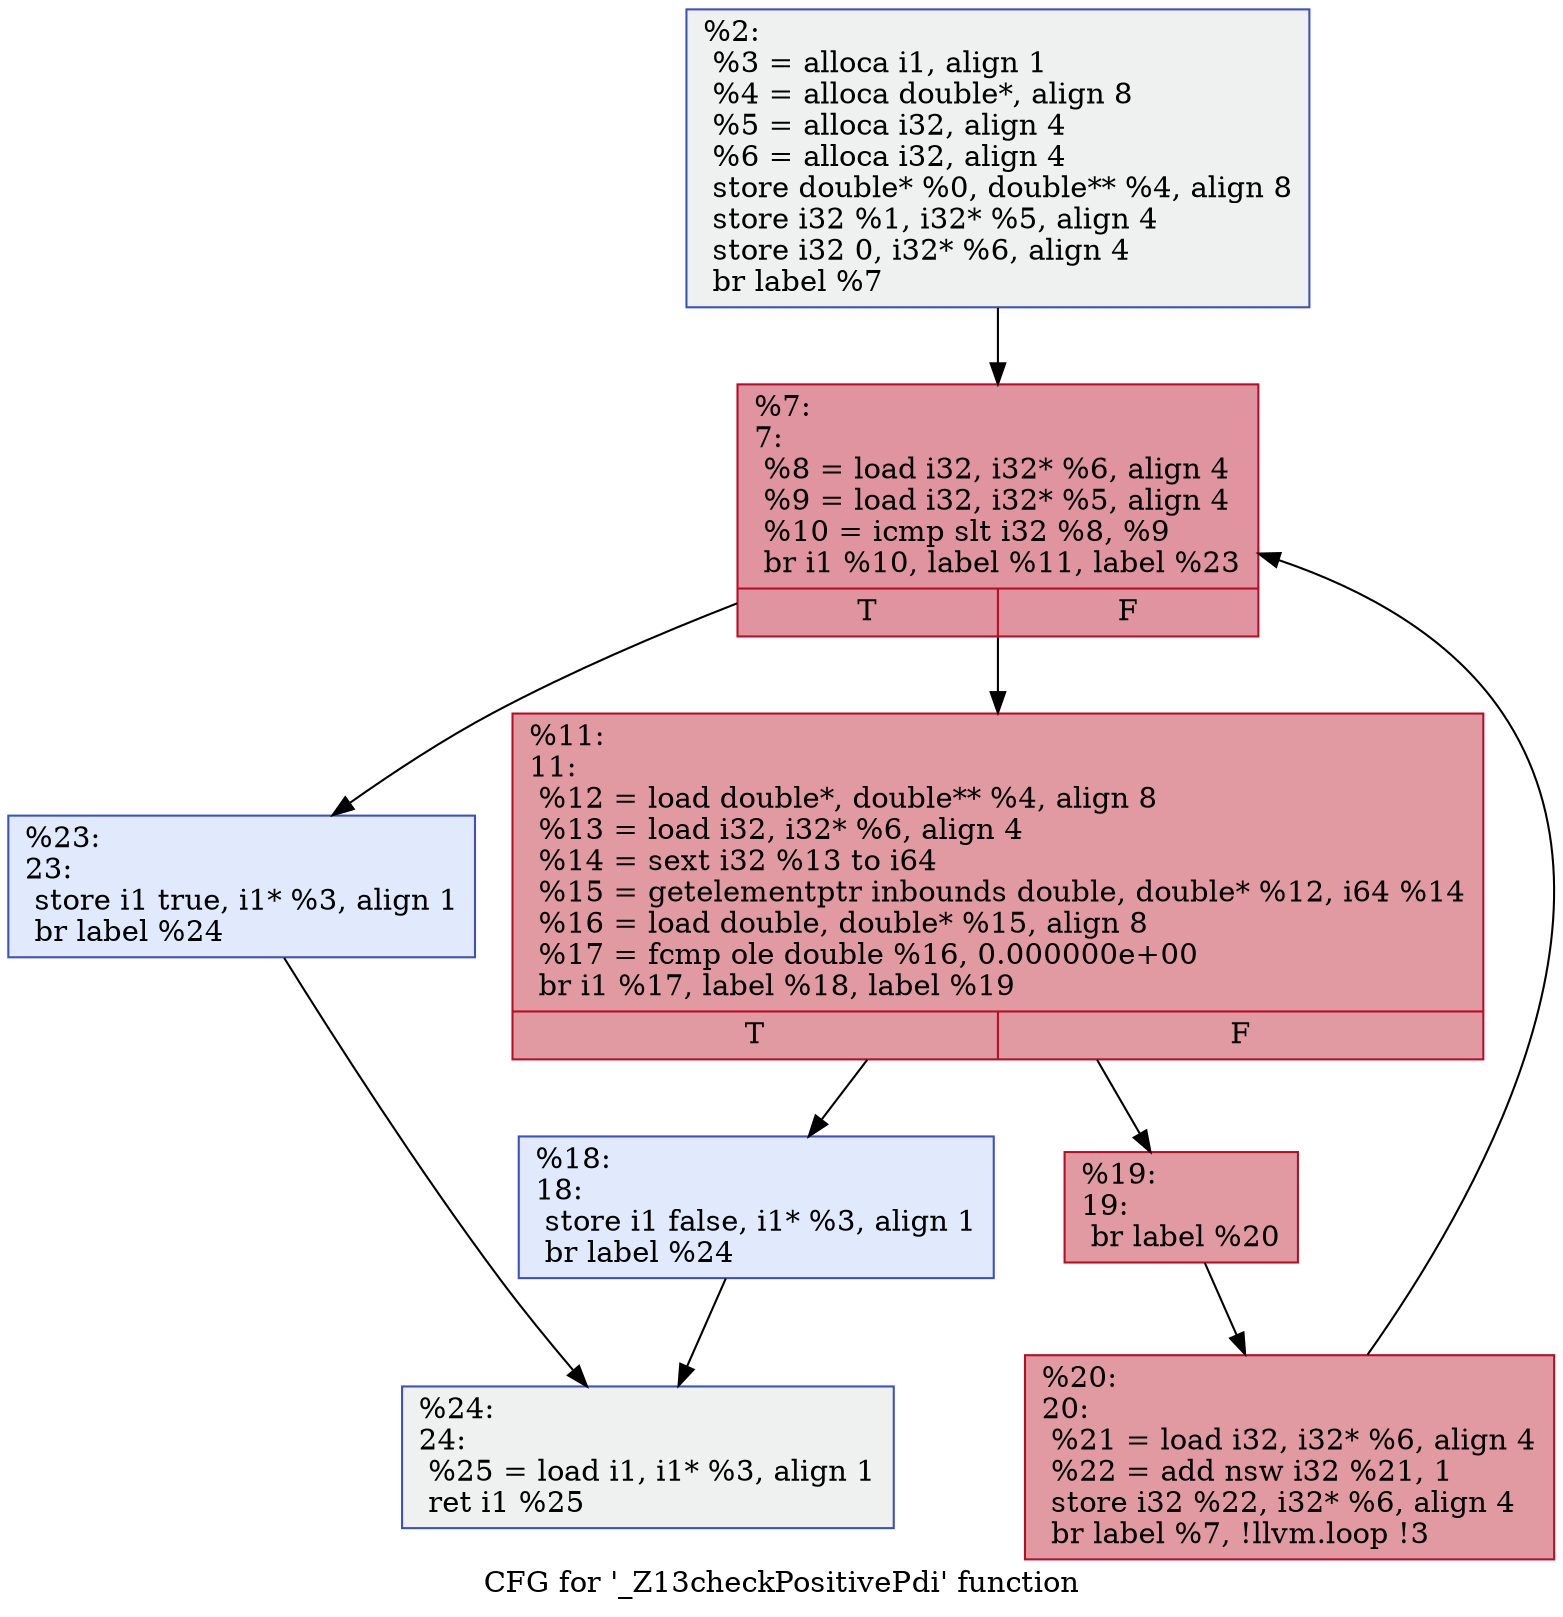 digraph "CFG for '_Z13checkPositivePdi' function" {
	label="CFG for '_Z13checkPositivePdi' function";

	1 [shape=record,color="#3d50c3ff", style=filled, fillcolor="#dbdcde70",label="{%2:\l  %3 = alloca i1, align 1\l  %4 = alloca double*, align 8\l  %5 = alloca i32, align 4\l  %6 = alloca i32, align 4\l  store double* %0, double** %4, align 8\l  store i32 %1, i32* %5, align 4\l  store i32 0, i32* %6, align 4\l  br label %7\l}"];
	1 -> 2;
	2 [shape=record,color="#b70d28ff", style=filled, fillcolor="#b70d2870",label="{%7:\l7:                                                \l  %8 = load i32, i32* %6, align 4\l  %9 = load i32, i32* %5, align 4\l  %10 = icmp slt i32 %8, %9\l  br i1 %10, label %11, label %23\l|{<s0>T|<s1>F}}"];
	2 -> 3;
	2 -> 4;
	3 [shape=record,color="#b70d28ff", style=filled, fillcolor="#bb1b2c70",label="{%11:\l11:                                               \l  %12 = load double*, double** %4, align 8\l  %13 = load i32, i32* %6, align 4\l  %14 = sext i32 %13 to i64\l  %15 = getelementptr inbounds double, double* %12, i64 %14\l  %16 = load double, double* %15, align 8\l  %17 = fcmp ole double %16, 0.000000e+00\l  br i1 %17, label %18, label %19\l|{<s0>T|<s1>F}}"];
	3 -> 5;
	3 -> 6;
	5 [shape=record,color="#3d50c3ff", style=filled, fillcolor="#b9d0f970",label="{%18:\l18:                                               \l  store i1 false, i1* %3, align 1\l  br label %24\l}"];
	5 -> 7;
	6 [shape=record,color="#b70d28ff", style=filled, fillcolor="#bb1b2c70",label="{%19:\l19:                                               \l  br label %20\l}"];
	6 -> 8;
	8 [shape=record,color="#b70d28ff", style=filled, fillcolor="#bb1b2c70",label="{%20:\l20:                                               \l  %21 = load i32, i32* %6, align 4\l  %22 = add nsw i32 %21, 1\l  store i32 %22, i32* %6, align 4\l  br label %7, !llvm.loop !3\l}"];
	8 -> 2;
	4 [shape=record,color="#3d50c3ff", style=filled, fillcolor="#b9d0f970",label="{%23:\l23:                                               \l  store i1 true, i1* %3, align 1\l  br label %24\l}"];
	4 -> 7;
	7 [shape=record,color="#3d50c3ff", style=filled, fillcolor="#dbdcde70",label="{%24:\l24:                                               \l  %25 = load i1, i1* %3, align 1\l  ret i1 %25\l}"];
}
